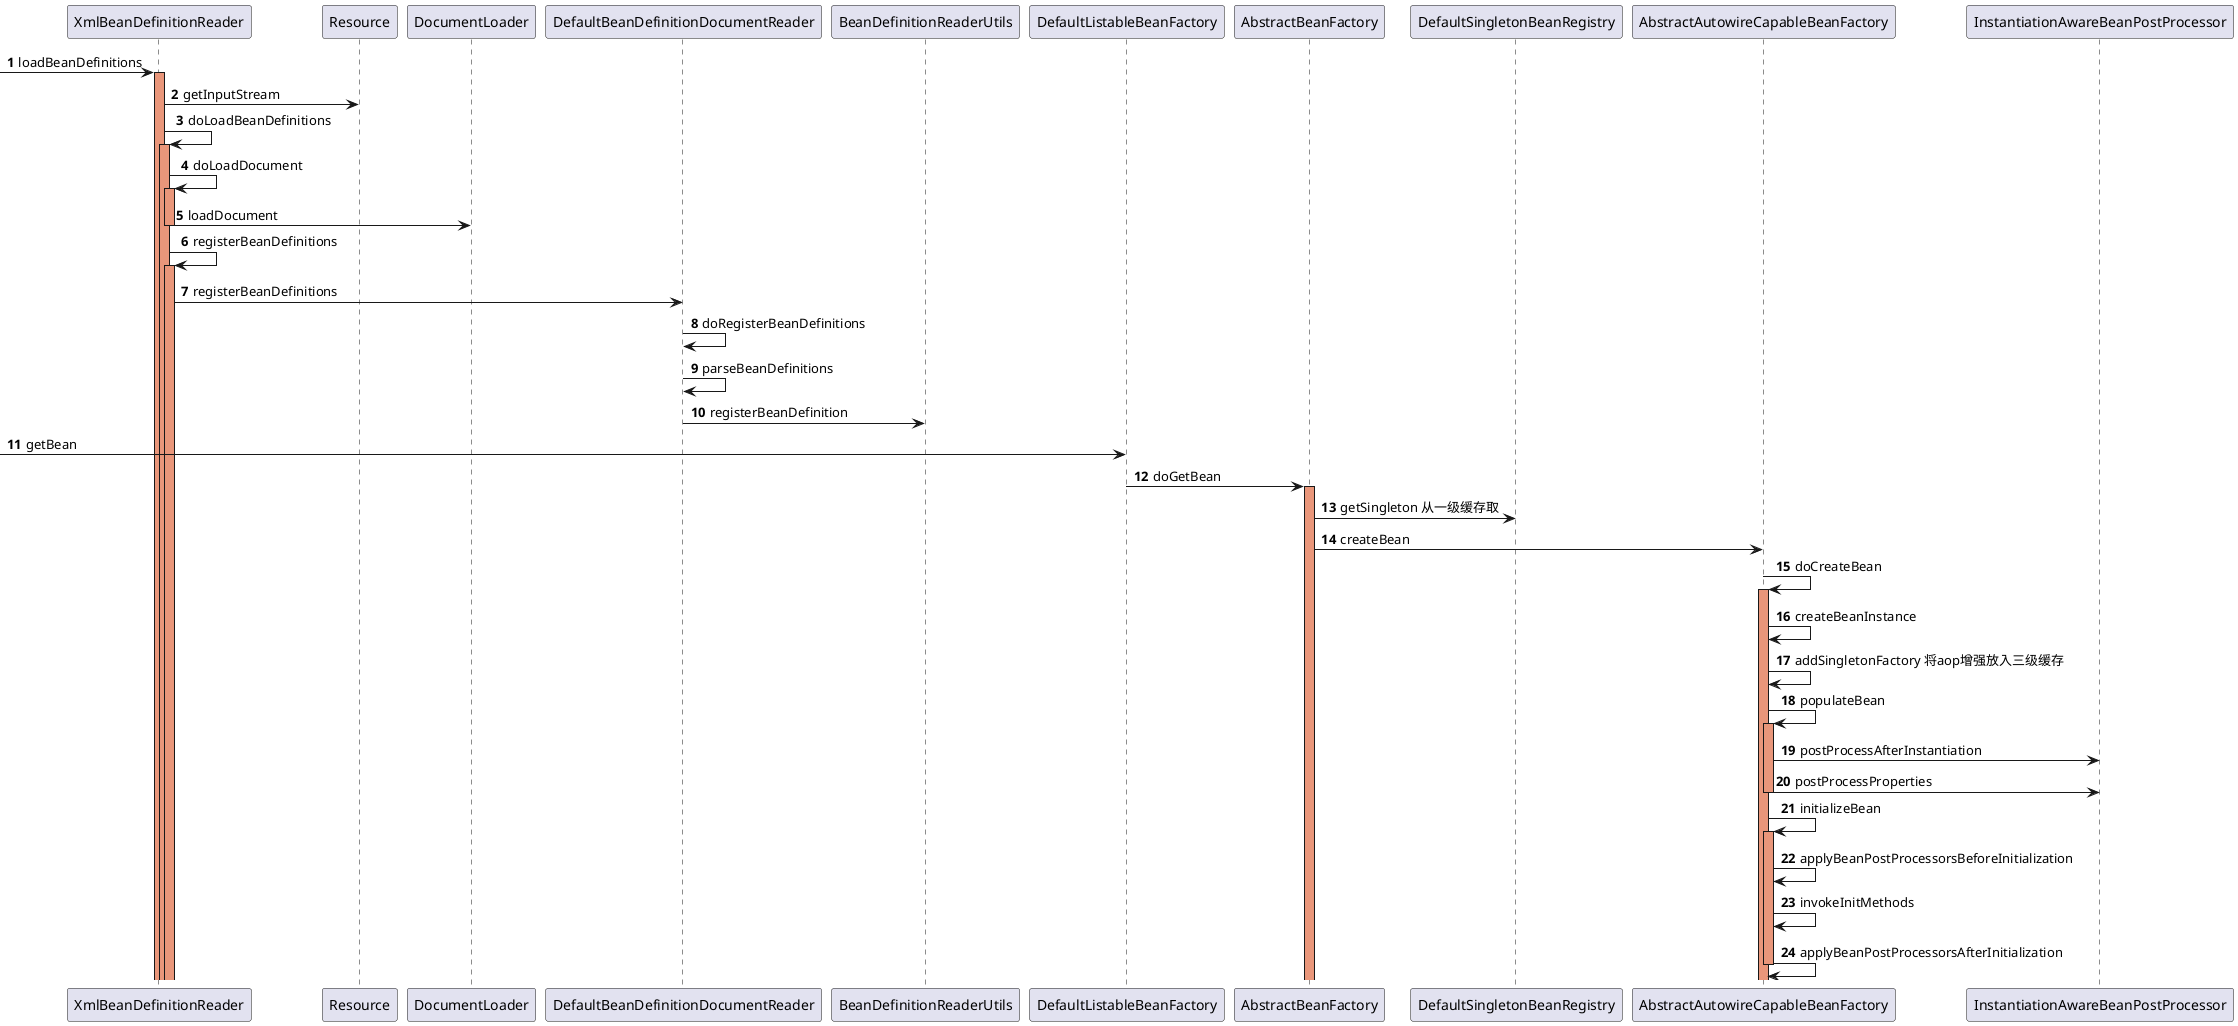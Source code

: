 @startuml

autonumber

-> XmlBeanDefinitionReader: loadBeanDefinitions
activate XmlBeanDefinitionReader #DarkSalmon

XmlBeanDefinitionReader -> Resource:getInputStream
XmlBeanDefinitionReader -> XmlBeanDefinitionReader: doLoadBeanDefinitions
activate XmlBeanDefinitionReader #DarkSalmon
XmlBeanDefinitionReader -> XmlBeanDefinitionReader: doLoadDocument
activate XmlBeanDefinitionReader #DarkSalmon
XmlBeanDefinitionReader -> DocumentLoader: loadDocument
deactivate XmlBeanDefinitionReader
XmlBeanDefinitionReader -> XmlBeanDefinitionReader: registerBeanDefinitions
activate XmlBeanDefinitionReader #DarkSalmon
XmlBeanDefinitionReader -> DefaultBeanDefinitionDocumentReader: registerBeanDefinitions
DefaultBeanDefinitionDocumentReader -> DefaultBeanDefinitionDocumentReader: doRegisterBeanDefinitions
DefaultBeanDefinitionDocumentReader -> DefaultBeanDefinitionDocumentReader: parseBeanDefinitions
DefaultBeanDefinitionDocumentReader -> BeanDefinitionReaderUtils: registerBeanDefinition

->DefaultListableBeanFactory: getBean
DefaultListableBeanFactory->AbstractBeanFactory: doGetBean
activate AbstractBeanFactory #DarkSalmon
AbstractBeanFactory->DefaultSingletonBeanRegistry: getSingleton 从一级缓存取
AbstractBeanFactory->AbstractAutowireCapableBeanFactory: createBean

AbstractAutowireCapableBeanFactory->AbstractAutowireCapableBeanFactory: doCreateBean
activate AbstractAutowireCapableBeanFactory #DarkSalmon
AbstractAutowireCapableBeanFactory->AbstractAutowireCapableBeanFactory: createBeanInstance
AbstractAutowireCapableBeanFactory->AbstractAutowireCapableBeanFactory: addSingletonFactory 将aop增强放入三级缓存
AbstractAutowireCapableBeanFactory->AbstractAutowireCapableBeanFactory: populateBean
activate AbstractAutowireCapableBeanFactory #DarkSalmon
AbstractAutowireCapableBeanFactory->InstantiationAwareBeanPostProcessor: postProcessAfterInstantiation
AbstractAutowireCapableBeanFactory->InstantiationAwareBeanPostProcessor: postProcessProperties
deactivate AbstractAutowireCapableBeanFactory
AbstractAutowireCapableBeanFactory->AbstractAutowireCapableBeanFactory: initializeBean
activate AbstractAutowireCapableBeanFactory #DarkSalmon
AbstractAutowireCapableBeanFactory->AbstractAutowireCapableBeanFactory: applyBeanPostProcessorsBeforeInitialization
AbstractAutowireCapableBeanFactory->AbstractAutowireCapableBeanFactory: invokeInitMethods
AbstractAutowireCapableBeanFactory->AbstractAutowireCapableBeanFactory: applyBeanPostProcessorsAfterInitialization
deactivate AbstractAutowireCapableBeanFactory

@enduml